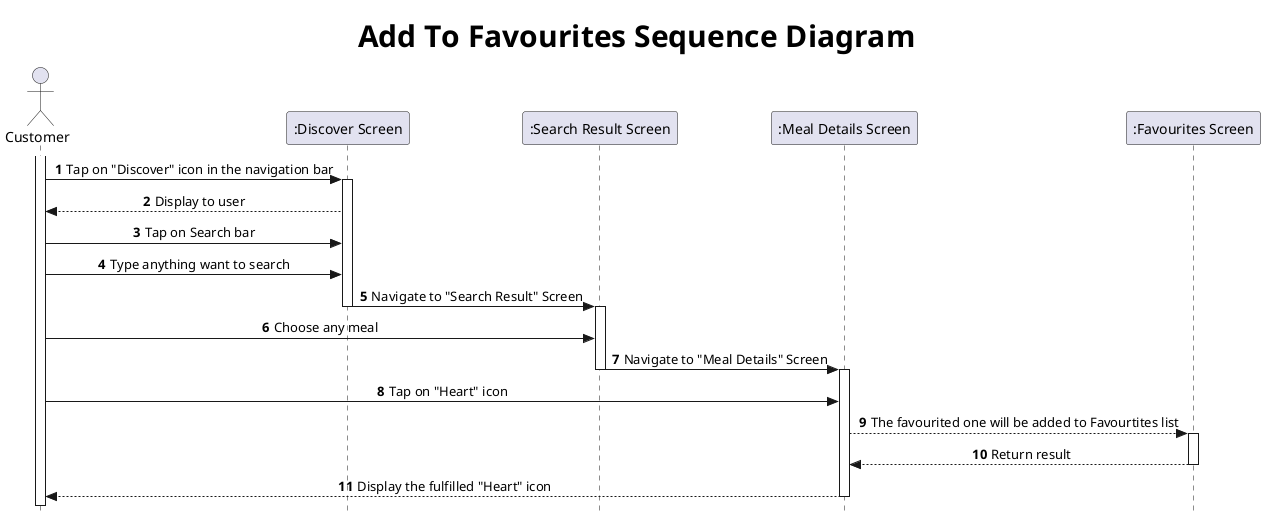 @startuml Add To Favourites Diagram

title <size: 30> Add To Favourites Sequence Diagram

skinparam Style strictuml
skinparam sequenceMessageAlign center

actor "Customer" as Cm
participant ":Discover Screen" as DS
participant ":Search Result Screen" as SR
participant ":Meal Details Screen" as MD
participant ":Favourites Screen" as FS

autonumber

activate Cm
Cm -> DS: Tap on "Discover" icon in the navigation bar
activate DS
DS --> Cm: Display to user
Cm -> DS: Tap on Search bar
Cm -> DS: Type anything want to search
DS -> SR: Navigate to "Search Result" Screen
deactivate DS

activate SR
Cm -> SR: Choose any meal
SR -> MD: Navigate to "Meal Details" Screen
deactivate SR
activate MD
Cm -> MD: Tap on "Heart" icon
MD --> FS: The favourited one will be added to Favourtites list
activate FS
FS --> MD: Return result
deactivate FS
MD --> Cm: Display the fulfilled "Heart" icon 
deactivate MD


@enduml